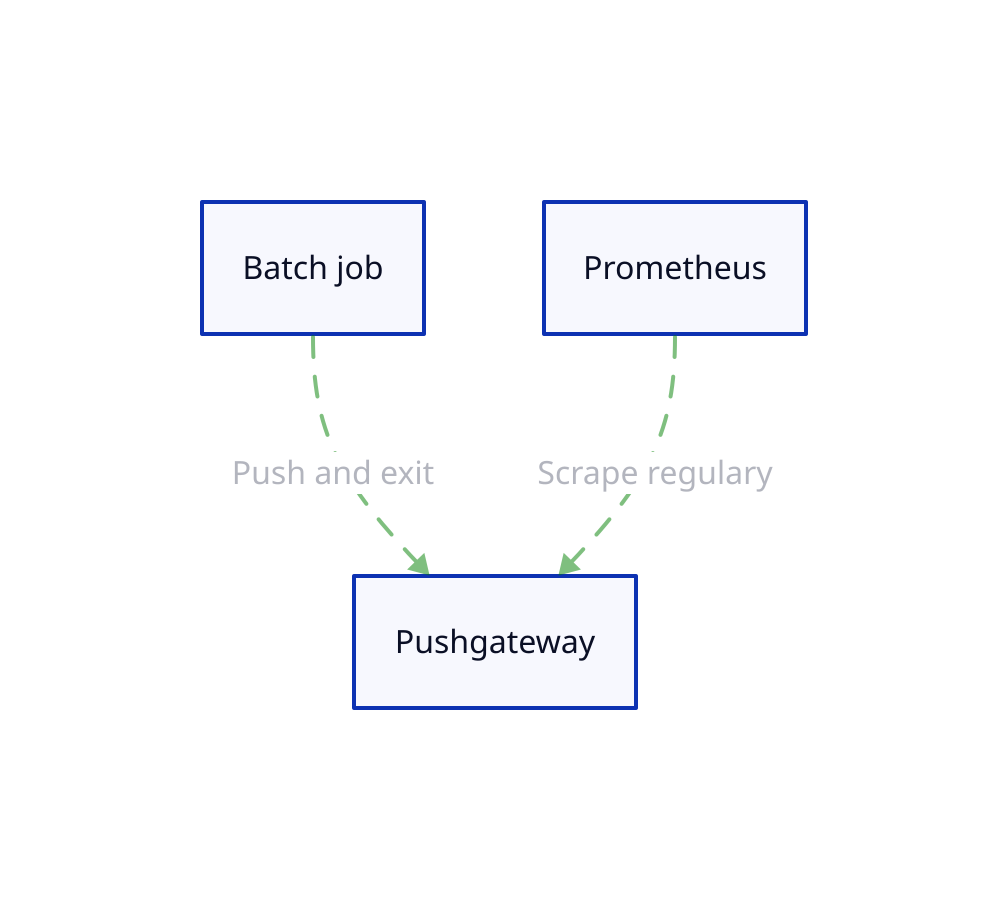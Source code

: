 x: Batch job
y: Pushgateway
z: Prometheus

x -> y: Push and exit {
  style: {
    stroke: green
    opacity: 0.5
    stroke-width: 2
    stroke-dash: 5
  }
}

z -> y: Scrape regulary {
  style: {
    stroke: green
    opacity: 0.5
    stroke-width: 2
    stroke-dash: 5
  }
}
